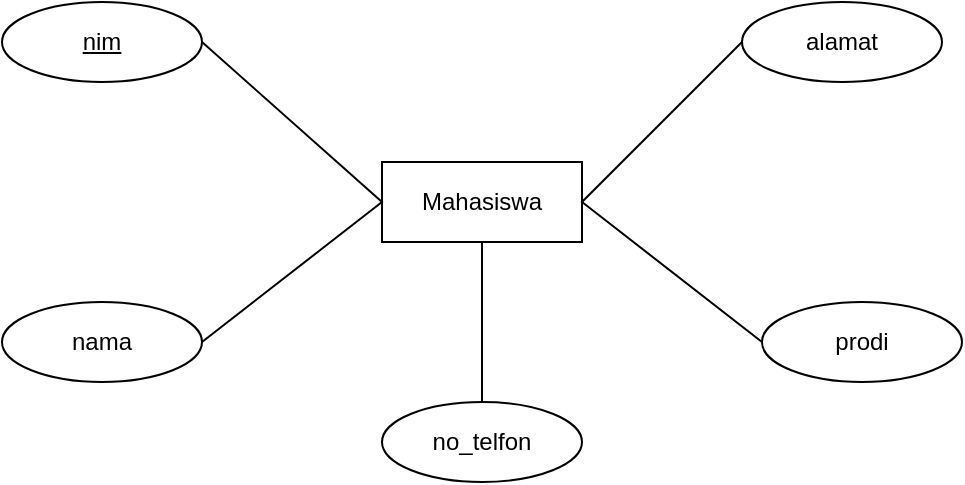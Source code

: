 <mxfile version="20.8.20" type="github">
  <diagram id="R2lEEEUBdFMjLlhIrx00" name="Page-1">
    <mxGraphModel dx="880" dy="444" grid="1" gridSize="10" guides="1" tooltips="1" connect="1" arrows="1" fold="1" page="1" pageScale="1" pageWidth="850" pageHeight="1100" math="0" shadow="0" extFonts="Permanent Marker^https://fonts.googleapis.com/css?family=Permanent+Marker">
      <root>
        <mxCell id="0" />
        <mxCell id="1" parent="0" />
        <mxCell id="NPDt0GhzQeZepjoz7H9E-1" value="Mahasiswa" style="whiteSpace=wrap;html=1;align=center;" vertex="1" parent="1">
          <mxGeometry x="370" y="210" width="100" height="40" as="geometry" />
        </mxCell>
        <mxCell id="NPDt0GhzQeZepjoz7H9E-3" value="nama" style="ellipse;whiteSpace=wrap;html=1;align=center;" vertex="1" parent="1">
          <mxGeometry x="180" y="280" width="100" height="40" as="geometry" />
        </mxCell>
        <mxCell id="NPDt0GhzQeZepjoz7H9E-4" value="no_telfon" style="ellipse;whiteSpace=wrap;html=1;align=center;" vertex="1" parent="1">
          <mxGeometry x="370" y="330" width="100" height="40" as="geometry" />
        </mxCell>
        <mxCell id="NPDt0GhzQeZepjoz7H9E-5" value="prodi" style="ellipse;whiteSpace=wrap;html=1;align=center;" vertex="1" parent="1">
          <mxGeometry x="560" y="280" width="100" height="40" as="geometry" />
        </mxCell>
        <mxCell id="NPDt0GhzQeZepjoz7H9E-6" value="alamat" style="ellipse;whiteSpace=wrap;html=1;align=center;" vertex="1" parent="1">
          <mxGeometry x="550" y="130" width="100" height="40" as="geometry" />
        </mxCell>
        <mxCell id="NPDt0GhzQeZepjoz7H9E-7" value="" style="endArrow=none;html=1;rounded=0;entryX=0.5;entryY=0;entryDx=0;entryDy=0;exitX=0.5;exitY=1;exitDx=0;exitDy=0;" edge="1" parent="1" source="NPDt0GhzQeZepjoz7H9E-1" target="NPDt0GhzQeZepjoz7H9E-4">
          <mxGeometry relative="1" as="geometry">
            <mxPoint x="340" y="230" as="sourcePoint" />
            <mxPoint x="500" y="230" as="targetPoint" />
          </mxGeometry>
        </mxCell>
        <mxCell id="NPDt0GhzQeZepjoz7H9E-9" value="" style="endArrow=none;html=1;rounded=0;entryX=1;entryY=0.5;entryDx=0;entryDy=0;exitX=1;exitY=0.5;exitDx=0;exitDy=0;" edge="1" parent="1" source="NPDt0GhzQeZepjoz7H9E-3">
          <mxGeometry relative="1" as="geometry">
            <mxPoint x="210" y="220" as="sourcePoint" />
            <mxPoint x="280" y="150" as="targetPoint" />
            <Array as="points">
              <mxPoint x="370" y="230" />
            </Array>
          </mxGeometry>
        </mxCell>
        <mxCell id="NPDt0GhzQeZepjoz7H9E-10" value="" style="endArrow=none;html=1;rounded=0;entryX=0;entryY=0.5;entryDx=0;entryDy=0;exitX=0;exitY=0.5;exitDx=0;exitDy=0;" edge="1" parent="1" source="NPDt0GhzQeZepjoz7H9E-5" target="NPDt0GhzQeZepjoz7H9E-6">
          <mxGeometry relative="1" as="geometry">
            <mxPoint x="340" y="230" as="sourcePoint" />
            <mxPoint x="500" y="230" as="targetPoint" />
            <Array as="points">
              <mxPoint x="470" y="230" />
            </Array>
          </mxGeometry>
        </mxCell>
        <mxCell id="NPDt0GhzQeZepjoz7H9E-11" value="nim" style="ellipse;whiteSpace=wrap;html=1;align=center;fontStyle=4;" vertex="1" parent="1">
          <mxGeometry x="180" y="130" width="100" height="40" as="geometry" />
        </mxCell>
      </root>
    </mxGraphModel>
  </diagram>
</mxfile>
